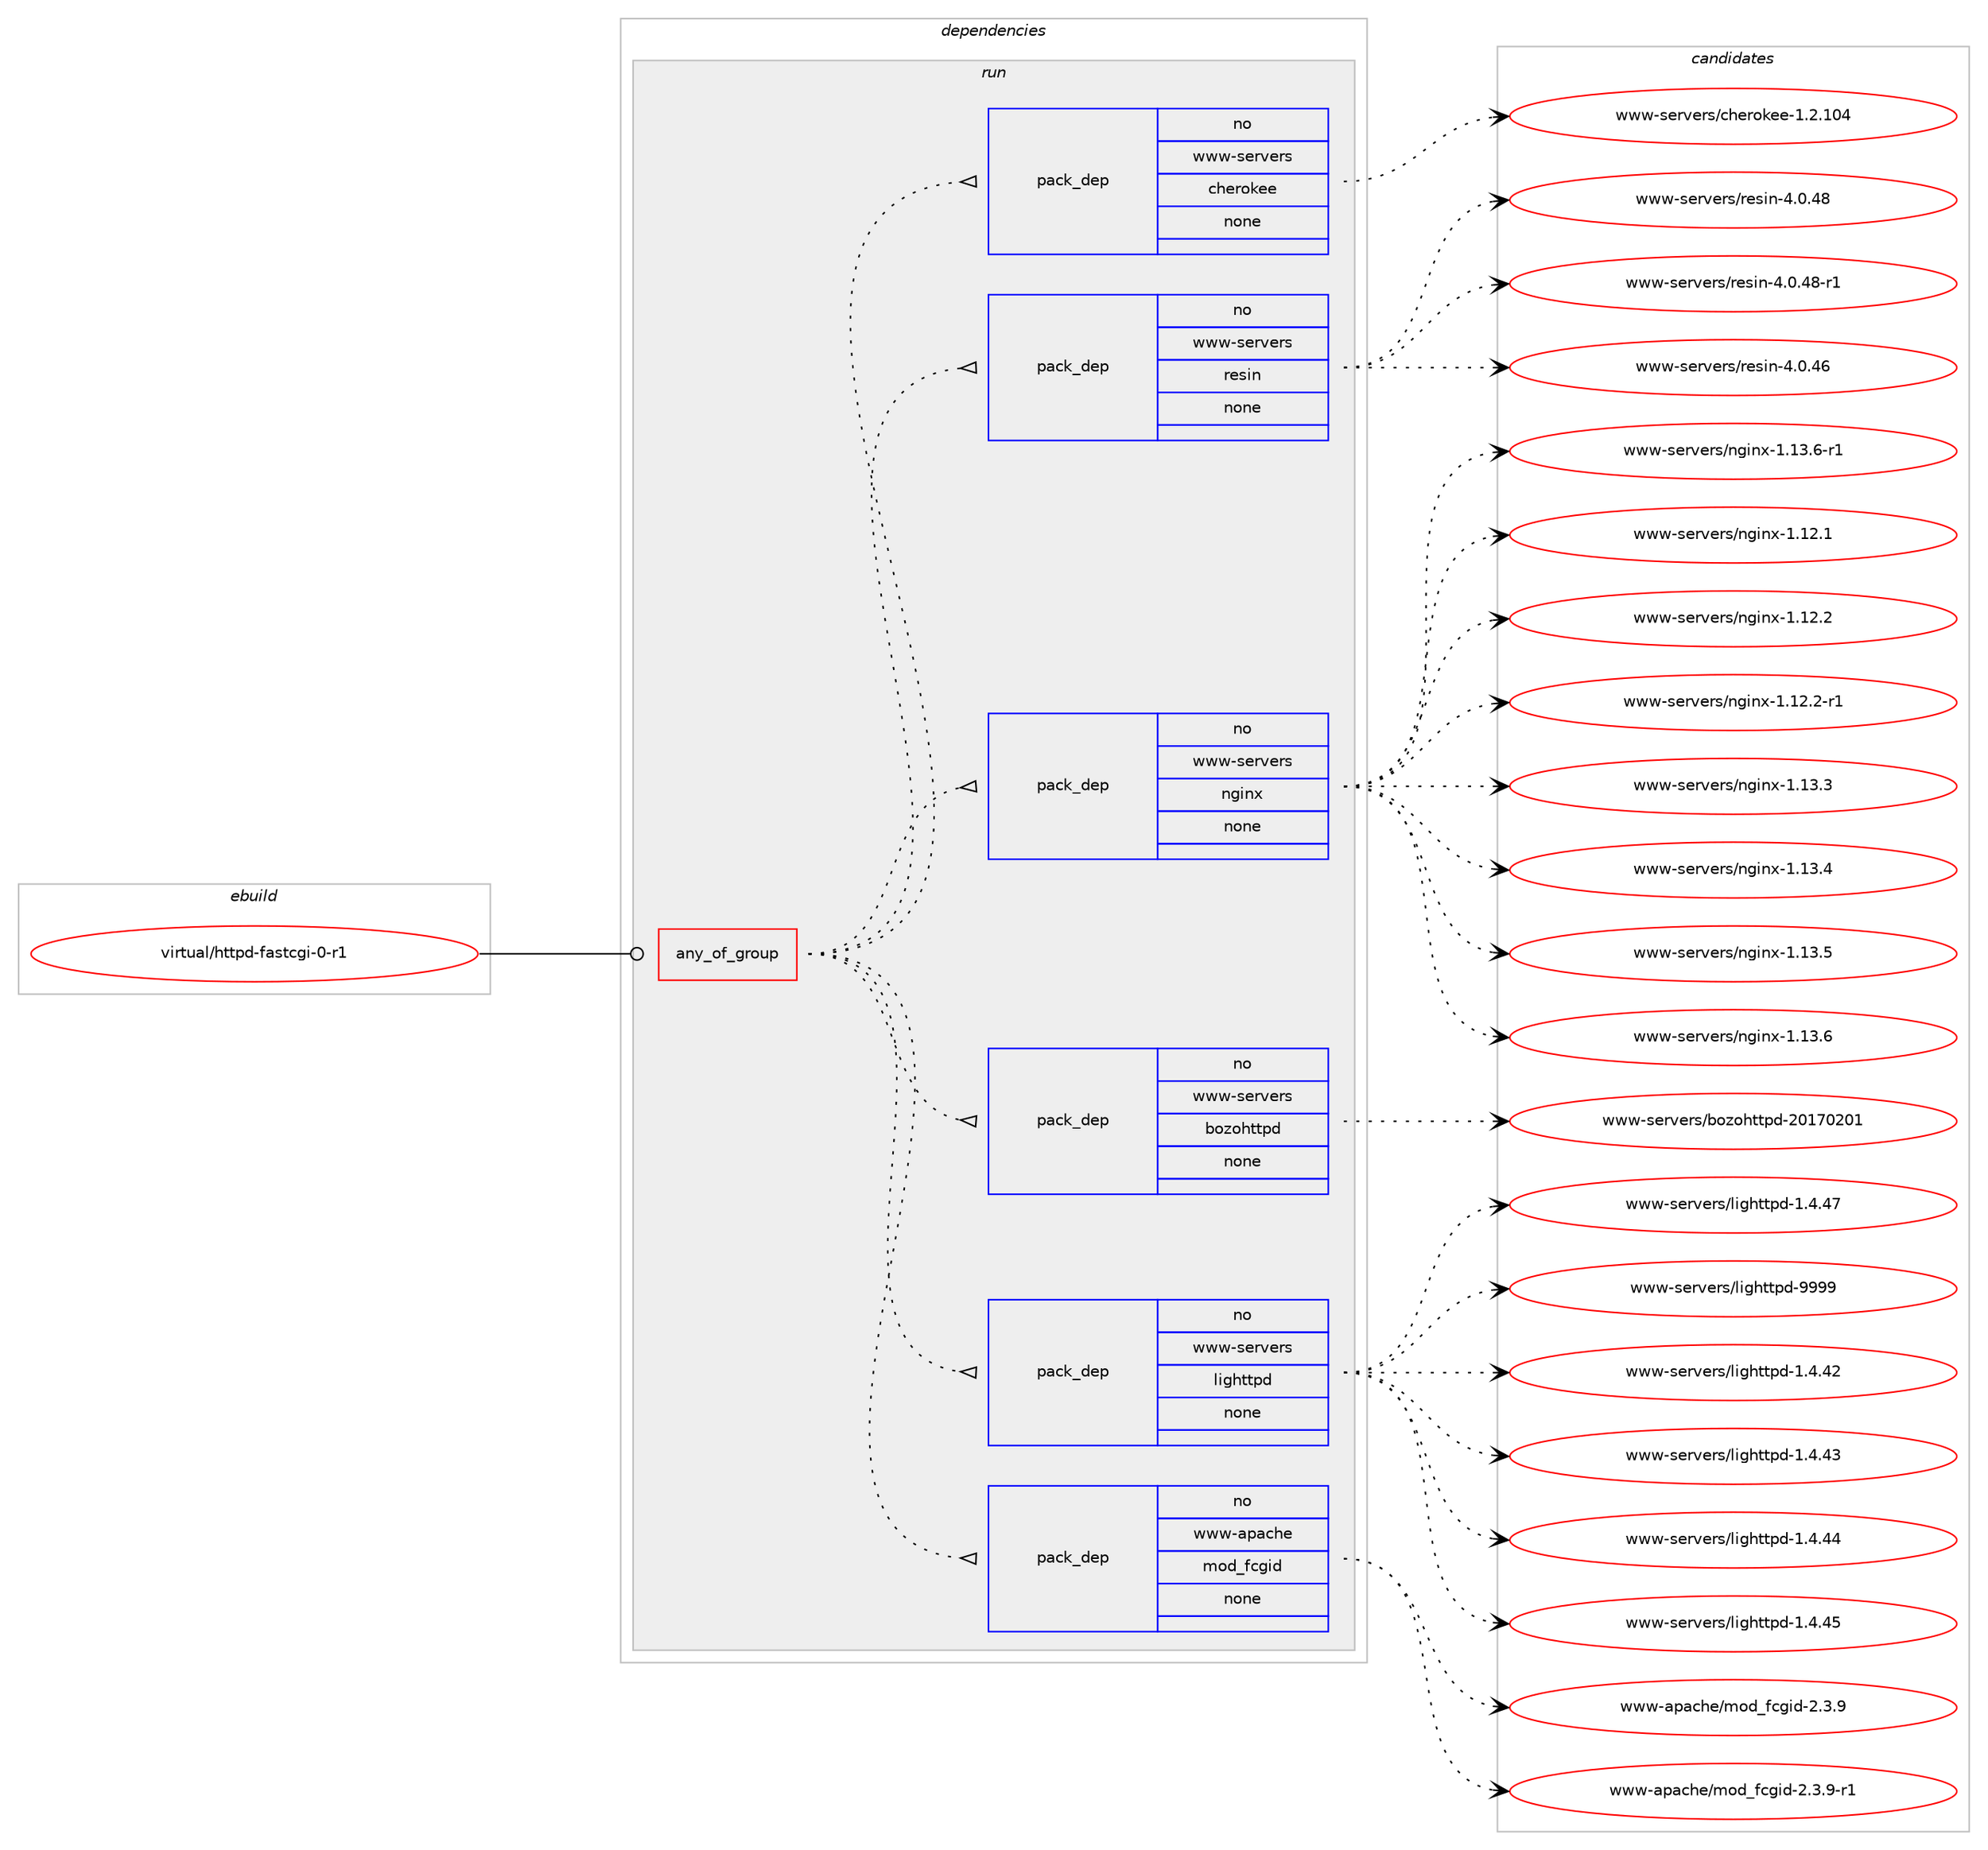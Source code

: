 digraph prolog {

# *************
# Graph options
# *************

newrank=true;
concentrate=true;
compound=true;
graph [rankdir=LR,fontname=Helvetica,fontsize=10,ranksep=1.5];#, ranksep=2.5, nodesep=0.2];
edge  [arrowhead=vee];
node  [fontname=Helvetica,fontsize=10];

# **********
# The ebuild
# **********

subgraph cluster_leftcol {
color=gray;
rank=same;
label=<<i>ebuild</i>>;
id [label="virtual/httpd-fastcgi-0-r1", color=red, width=4, href="../virtual/httpd-fastcgi-0-r1.svg"];
}

# ****************
# The dependencies
# ****************

subgraph cluster_midcol {
color=gray;
label=<<i>dependencies</i>>;
subgraph cluster_compile {
fillcolor="#eeeeee";
style=filled;
label=<<i>compile</i>>;
}
subgraph cluster_compileandrun {
fillcolor="#eeeeee";
style=filled;
label=<<i>compile and run</i>>;
}
subgraph cluster_run {
fillcolor="#eeeeee";
style=filled;
label=<<i>run</i>>;
subgraph any8547 {
dependency497446 [label=<<TABLE BORDER="0" CELLBORDER="1" CELLSPACING="0" CELLPADDING="4"><TR><TD CELLPADDING="10">any_of_group</TD></TR></TABLE>>, shape=none, color=red];subgraph pack369727 {
dependency497447 [label=<<TABLE BORDER="0" CELLBORDER="1" CELLSPACING="0" CELLPADDING="4" WIDTH="220"><TR><TD ROWSPAN="6" CELLPADDING="30">pack_dep</TD></TR><TR><TD WIDTH="110">no</TD></TR><TR><TD>www-apache</TD></TR><TR><TD>mod_fcgid</TD></TR><TR><TD>none</TD></TR><TR><TD></TD></TR></TABLE>>, shape=none, color=blue];
}
dependency497446:e -> dependency497447:w [weight=20,style="dotted",arrowhead="oinv"];
subgraph pack369728 {
dependency497448 [label=<<TABLE BORDER="0" CELLBORDER="1" CELLSPACING="0" CELLPADDING="4" WIDTH="220"><TR><TD ROWSPAN="6" CELLPADDING="30">pack_dep</TD></TR><TR><TD WIDTH="110">no</TD></TR><TR><TD>www-servers</TD></TR><TR><TD>lighttpd</TD></TR><TR><TD>none</TD></TR><TR><TD></TD></TR></TABLE>>, shape=none, color=blue];
}
dependency497446:e -> dependency497448:w [weight=20,style="dotted",arrowhead="oinv"];
subgraph pack369729 {
dependency497449 [label=<<TABLE BORDER="0" CELLBORDER="1" CELLSPACING="0" CELLPADDING="4" WIDTH="220"><TR><TD ROWSPAN="6" CELLPADDING="30">pack_dep</TD></TR><TR><TD WIDTH="110">no</TD></TR><TR><TD>www-servers</TD></TR><TR><TD>bozohttpd</TD></TR><TR><TD>none</TD></TR><TR><TD></TD></TR></TABLE>>, shape=none, color=blue];
}
dependency497446:e -> dependency497449:w [weight=20,style="dotted",arrowhead="oinv"];
subgraph pack369730 {
dependency497450 [label=<<TABLE BORDER="0" CELLBORDER="1" CELLSPACING="0" CELLPADDING="4" WIDTH="220"><TR><TD ROWSPAN="6" CELLPADDING="30">pack_dep</TD></TR><TR><TD WIDTH="110">no</TD></TR><TR><TD>www-servers</TD></TR><TR><TD>nginx</TD></TR><TR><TD>none</TD></TR><TR><TD></TD></TR></TABLE>>, shape=none, color=blue];
}
dependency497446:e -> dependency497450:w [weight=20,style="dotted",arrowhead="oinv"];
subgraph pack369731 {
dependency497451 [label=<<TABLE BORDER="0" CELLBORDER="1" CELLSPACING="0" CELLPADDING="4" WIDTH="220"><TR><TD ROWSPAN="6" CELLPADDING="30">pack_dep</TD></TR><TR><TD WIDTH="110">no</TD></TR><TR><TD>www-servers</TD></TR><TR><TD>resin</TD></TR><TR><TD>none</TD></TR><TR><TD></TD></TR></TABLE>>, shape=none, color=blue];
}
dependency497446:e -> dependency497451:w [weight=20,style="dotted",arrowhead="oinv"];
subgraph pack369732 {
dependency497452 [label=<<TABLE BORDER="0" CELLBORDER="1" CELLSPACING="0" CELLPADDING="4" WIDTH="220"><TR><TD ROWSPAN="6" CELLPADDING="30">pack_dep</TD></TR><TR><TD WIDTH="110">no</TD></TR><TR><TD>www-servers</TD></TR><TR><TD>cherokee</TD></TR><TR><TD>none</TD></TR><TR><TD></TD></TR></TABLE>>, shape=none, color=blue];
}
dependency497446:e -> dependency497452:w [weight=20,style="dotted",arrowhead="oinv"];
}
id:e -> dependency497446:w [weight=20,style="solid",arrowhead="odot"];
}
}

# **************
# The candidates
# **************

subgraph cluster_choices {
rank=same;
color=gray;
label=<<i>candidates</i>>;

subgraph choice369727 {
color=black;
nodesep=1;
choice11911911945971129799104101471091111009510299103105100455046514657 [label="www-apache/mod_fcgid-2.3.9", color=red, width=4,href="../www-apache/mod_fcgid-2.3.9.svg"];
choice119119119459711297991041014710911110095102991031051004550465146574511449 [label="www-apache/mod_fcgid-2.3.9-r1", color=red, width=4,href="../www-apache/mod_fcgid-2.3.9-r1.svg"];
dependency497447:e -> choice11911911945971129799104101471091111009510299103105100455046514657:w [style=dotted,weight="100"];
dependency497447:e -> choice119119119459711297991041014710911110095102991031051004550465146574511449:w [style=dotted,weight="100"];
}
subgraph choice369728 {
color=black;
nodesep=1;
choice119119119451151011141181011141154710810510310411611611210045494652465250 [label="www-servers/lighttpd-1.4.42", color=red, width=4,href="../www-servers/lighttpd-1.4.42.svg"];
choice119119119451151011141181011141154710810510310411611611210045494652465251 [label="www-servers/lighttpd-1.4.43", color=red, width=4,href="../www-servers/lighttpd-1.4.43.svg"];
choice119119119451151011141181011141154710810510310411611611210045494652465252 [label="www-servers/lighttpd-1.4.44", color=red, width=4,href="../www-servers/lighttpd-1.4.44.svg"];
choice119119119451151011141181011141154710810510310411611611210045494652465253 [label="www-servers/lighttpd-1.4.45", color=red, width=4,href="../www-servers/lighttpd-1.4.45.svg"];
choice119119119451151011141181011141154710810510310411611611210045494652465255 [label="www-servers/lighttpd-1.4.47", color=red, width=4,href="../www-servers/lighttpd-1.4.47.svg"];
choice11911911945115101114118101114115471081051031041161161121004557575757 [label="www-servers/lighttpd-9999", color=red, width=4,href="../www-servers/lighttpd-9999.svg"];
dependency497448:e -> choice119119119451151011141181011141154710810510310411611611210045494652465250:w [style=dotted,weight="100"];
dependency497448:e -> choice119119119451151011141181011141154710810510310411611611210045494652465251:w [style=dotted,weight="100"];
dependency497448:e -> choice119119119451151011141181011141154710810510310411611611210045494652465252:w [style=dotted,weight="100"];
dependency497448:e -> choice119119119451151011141181011141154710810510310411611611210045494652465253:w [style=dotted,weight="100"];
dependency497448:e -> choice119119119451151011141181011141154710810510310411611611210045494652465255:w [style=dotted,weight="100"];
dependency497448:e -> choice11911911945115101114118101114115471081051031041161161121004557575757:w [style=dotted,weight="100"];
}
subgraph choice369729 {
color=black;
nodesep=1;
choice119119119451151011141181011141154798111122111104116116112100455048495548504849 [label="www-servers/bozohttpd-20170201", color=red, width=4,href="../www-servers/bozohttpd-20170201.svg"];
dependency497449:e -> choice119119119451151011141181011141154798111122111104116116112100455048495548504849:w [style=dotted,weight="100"];
}
subgraph choice369730 {
color=black;
nodesep=1;
choice119119119451151011141181011141154711010310511012045494649504649 [label="www-servers/nginx-1.12.1", color=red, width=4,href="../www-servers/nginx-1.12.1.svg"];
choice119119119451151011141181011141154711010310511012045494649504650 [label="www-servers/nginx-1.12.2", color=red, width=4,href="../www-servers/nginx-1.12.2.svg"];
choice1191191194511510111411810111411547110103105110120454946495046504511449 [label="www-servers/nginx-1.12.2-r1", color=red, width=4,href="../www-servers/nginx-1.12.2-r1.svg"];
choice119119119451151011141181011141154711010310511012045494649514651 [label="www-servers/nginx-1.13.3", color=red, width=4,href="../www-servers/nginx-1.13.3.svg"];
choice119119119451151011141181011141154711010310511012045494649514652 [label="www-servers/nginx-1.13.4", color=red, width=4,href="../www-servers/nginx-1.13.4.svg"];
choice119119119451151011141181011141154711010310511012045494649514653 [label="www-servers/nginx-1.13.5", color=red, width=4,href="../www-servers/nginx-1.13.5.svg"];
choice119119119451151011141181011141154711010310511012045494649514654 [label="www-servers/nginx-1.13.6", color=red, width=4,href="../www-servers/nginx-1.13.6.svg"];
choice1191191194511510111411810111411547110103105110120454946495146544511449 [label="www-servers/nginx-1.13.6-r1", color=red, width=4,href="../www-servers/nginx-1.13.6-r1.svg"];
dependency497450:e -> choice119119119451151011141181011141154711010310511012045494649504649:w [style=dotted,weight="100"];
dependency497450:e -> choice119119119451151011141181011141154711010310511012045494649504650:w [style=dotted,weight="100"];
dependency497450:e -> choice1191191194511510111411810111411547110103105110120454946495046504511449:w [style=dotted,weight="100"];
dependency497450:e -> choice119119119451151011141181011141154711010310511012045494649514651:w [style=dotted,weight="100"];
dependency497450:e -> choice119119119451151011141181011141154711010310511012045494649514652:w [style=dotted,weight="100"];
dependency497450:e -> choice119119119451151011141181011141154711010310511012045494649514653:w [style=dotted,weight="100"];
dependency497450:e -> choice119119119451151011141181011141154711010310511012045494649514654:w [style=dotted,weight="100"];
dependency497450:e -> choice1191191194511510111411810111411547110103105110120454946495146544511449:w [style=dotted,weight="100"];
}
subgraph choice369731 {
color=black;
nodesep=1;
choice119119119451151011141181011141154711410111510511045524648465254 [label="www-servers/resin-4.0.46", color=red, width=4,href="../www-servers/resin-4.0.46.svg"];
choice119119119451151011141181011141154711410111510511045524648465256 [label="www-servers/resin-4.0.48", color=red, width=4,href="../www-servers/resin-4.0.48.svg"];
choice1191191194511510111411810111411547114101115105110455246484652564511449 [label="www-servers/resin-4.0.48-r1", color=red, width=4,href="../www-servers/resin-4.0.48-r1.svg"];
dependency497451:e -> choice119119119451151011141181011141154711410111510511045524648465254:w [style=dotted,weight="100"];
dependency497451:e -> choice119119119451151011141181011141154711410111510511045524648465256:w [style=dotted,weight="100"];
dependency497451:e -> choice1191191194511510111411810111411547114101115105110455246484652564511449:w [style=dotted,weight="100"];
}
subgraph choice369732 {
color=black;
nodesep=1;
choice1191191194511510111411810111411547991041011141111071011014549465046494852 [label="www-servers/cherokee-1.2.104", color=red, width=4,href="../www-servers/cherokee-1.2.104.svg"];
dependency497452:e -> choice1191191194511510111411810111411547991041011141111071011014549465046494852:w [style=dotted,weight="100"];
}
}

}

